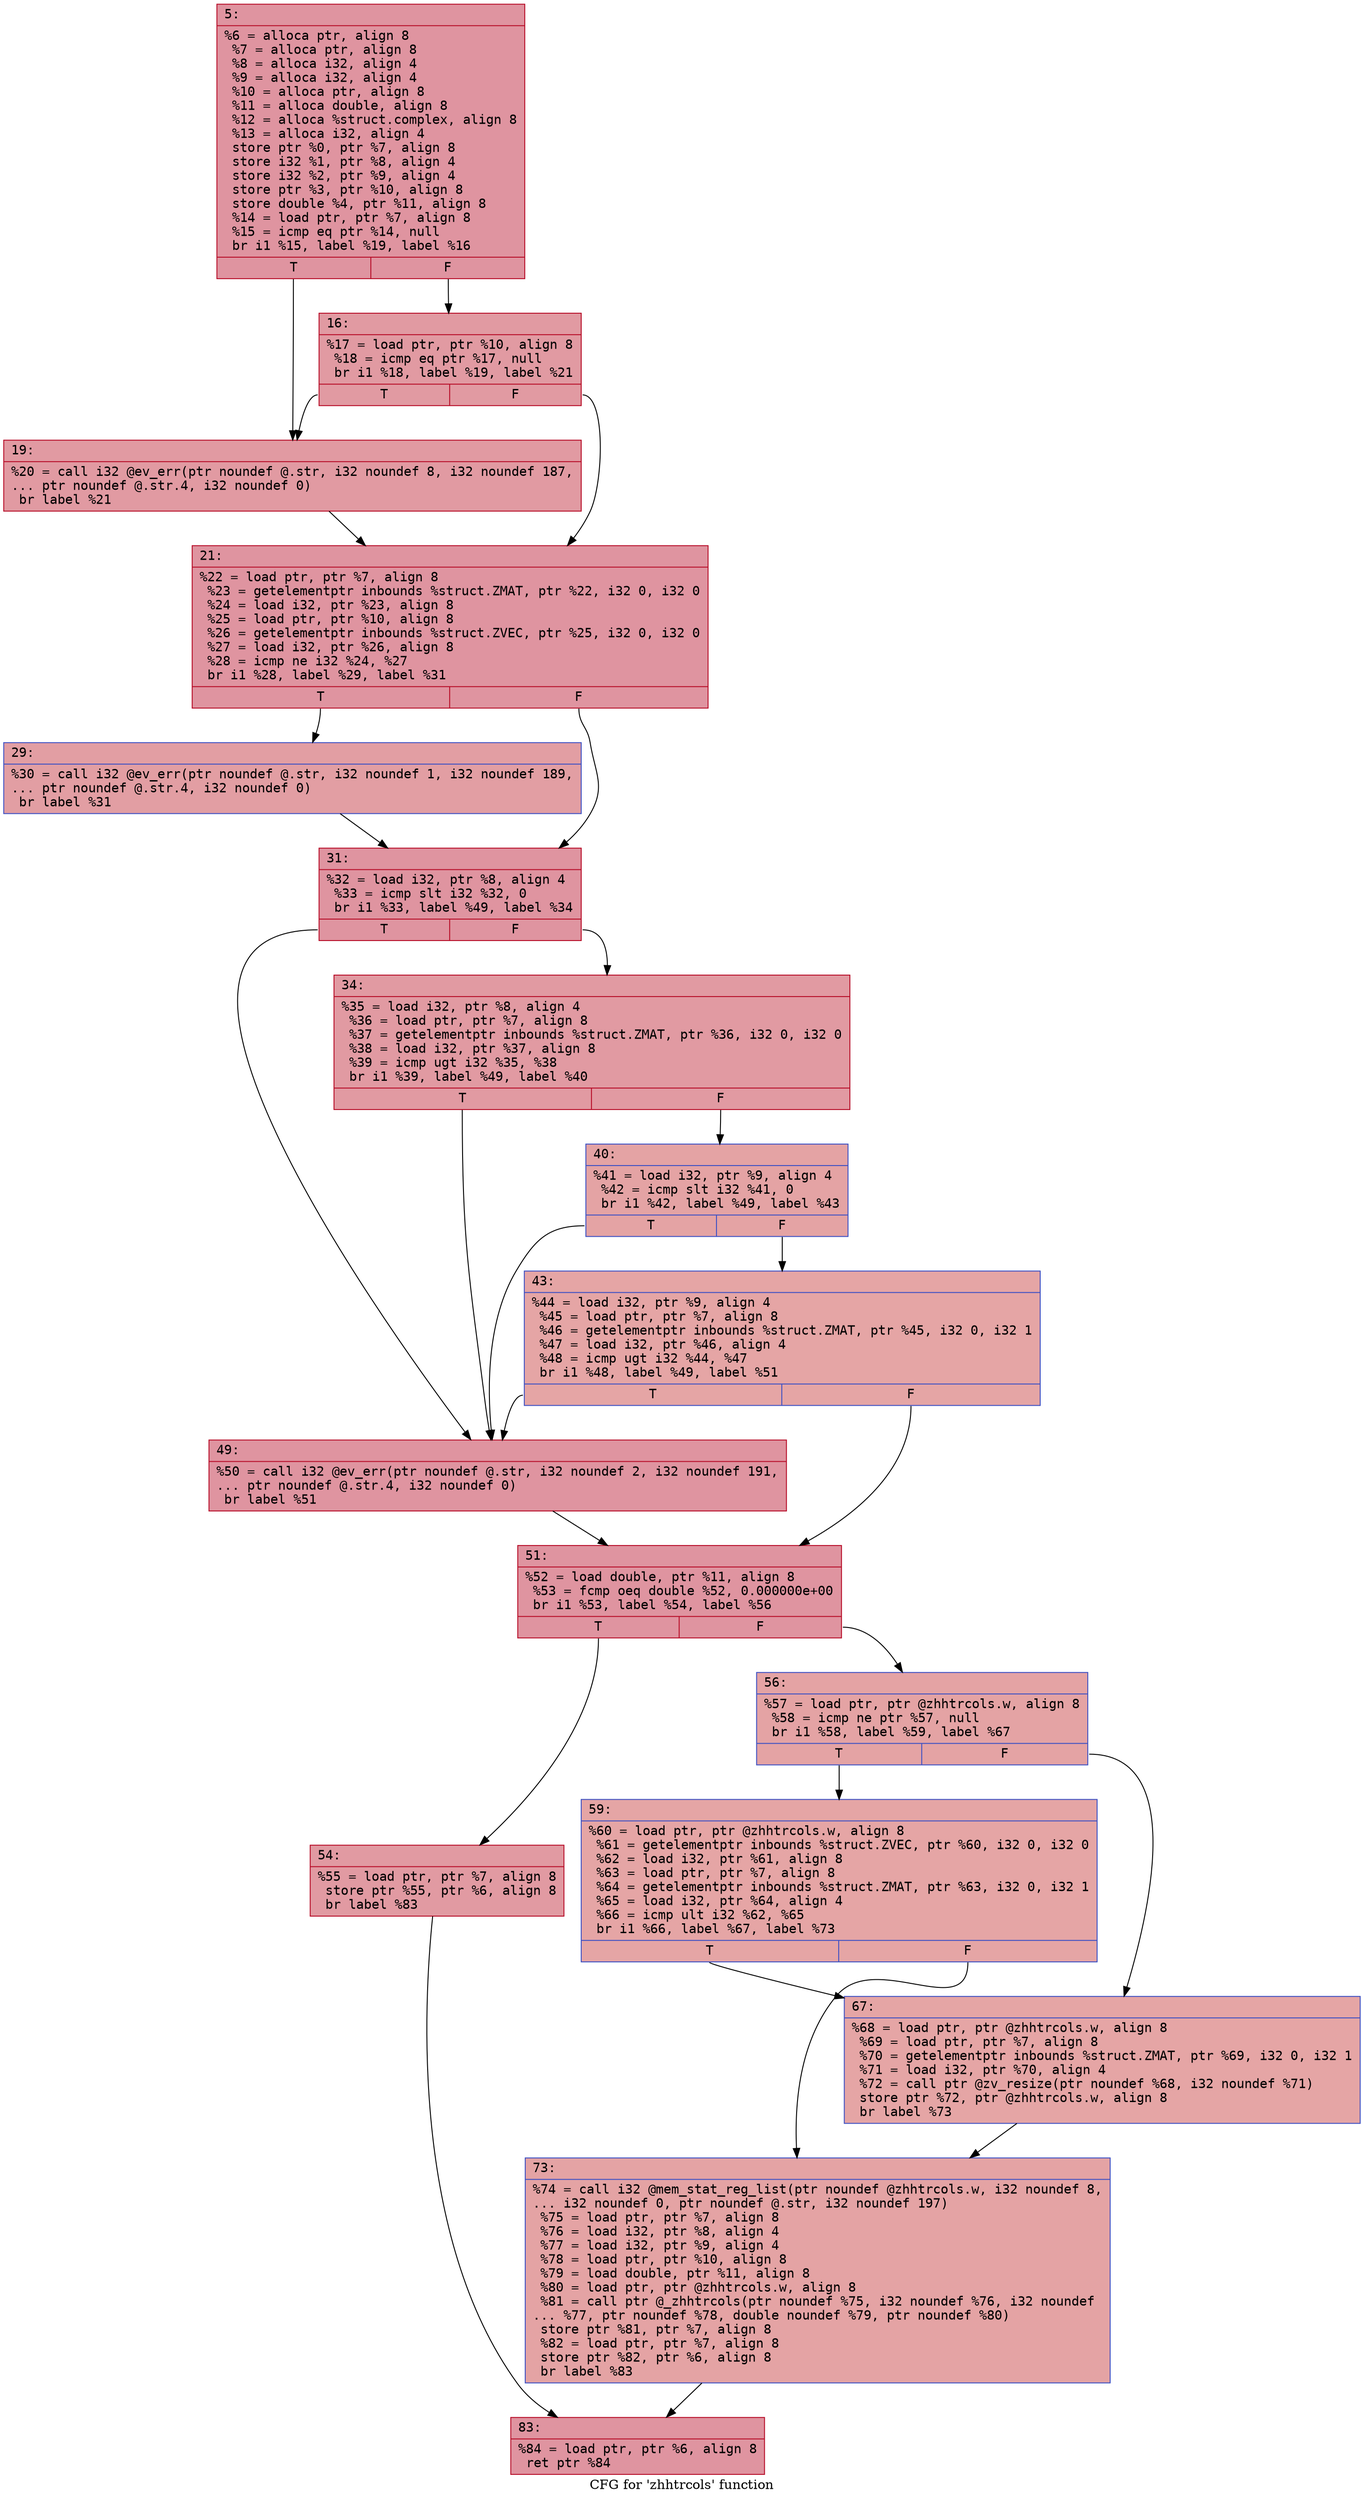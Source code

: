 digraph "CFG for 'zhhtrcols' function" {
	label="CFG for 'zhhtrcols' function";

	Node0x600003c36c10 [shape=record,color="#b70d28ff", style=filled, fillcolor="#b70d2870" fontname="Courier",label="{5:\l|  %6 = alloca ptr, align 8\l  %7 = alloca ptr, align 8\l  %8 = alloca i32, align 4\l  %9 = alloca i32, align 4\l  %10 = alloca ptr, align 8\l  %11 = alloca double, align 8\l  %12 = alloca %struct.complex, align 8\l  %13 = alloca i32, align 4\l  store ptr %0, ptr %7, align 8\l  store i32 %1, ptr %8, align 4\l  store i32 %2, ptr %9, align 4\l  store ptr %3, ptr %10, align 8\l  store double %4, ptr %11, align 8\l  %14 = load ptr, ptr %7, align 8\l  %15 = icmp eq ptr %14, null\l  br i1 %15, label %19, label %16\l|{<s0>T|<s1>F}}"];
	Node0x600003c36c10:s0 -> Node0x600003c36cb0[tooltip="5 -> 19\nProbability 37.50%" ];
	Node0x600003c36c10:s1 -> Node0x600003c36c60[tooltip="5 -> 16\nProbability 62.50%" ];
	Node0x600003c36c60 [shape=record,color="#b70d28ff", style=filled, fillcolor="#bb1b2c70" fontname="Courier",label="{16:\l|  %17 = load ptr, ptr %10, align 8\l  %18 = icmp eq ptr %17, null\l  br i1 %18, label %19, label %21\l|{<s0>T|<s1>F}}"];
	Node0x600003c36c60:s0 -> Node0x600003c36cb0[tooltip="16 -> 19\nProbability 37.50%" ];
	Node0x600003c36c60:s1 -> Node0x600003c36d00[tooltip="16 -> 21\nProbability 62.50%" ];
	Node0x600003c36cb0 [shape=record,color="#b70d28ff", style=filled, fillcolor="#bb1b2c70" fontname="Courier",label="{19:\l|  %20 = call i32 @ev_err(ptr noundef @.str, i32 noundef 8, i32 noundef 187,\l... ptr noundef @.str.4, i32 noundef 0)\l  br label %21\l}"];
	Node0x600003c36cb0 -> Node0x600003c36d00[tooltip="19 -> 21\nProbability 100.00%" ];
	Node0x600003c36d00 [shape=record,color="#b70d28ff", style=filled, fillcolor="#b70d2870" fontname="Courier",label="{21:\l|  %22 = load ptr, ptr %7, align 8\l  %23 = getelementptr inbounds %struct.ZMAT, ptr %22, i32 0, i32 0\l  %24 = load i32, ptr %23, align 8\l  %25 = load ptr, ptr %10, align 8\l  %26 = getelementptr inbounds %struct.ZVEC, ptr %25, i32 0, i32 0\l  %27 = load i32, ptr %26, align 8\l  %28 = icmp ne i32 %24, %27\l  br i1 %28, label %29, label %31\l|{<s0>T|<s1>F}}"];
	Node0x600003c36d00:s0 -> Node0x600003c36d50[tooltip="21 -> 29\nProbability 50.00%" ];
	Node0x600003c36d00:s1 -> Node0x600003c36da0[tooltip="21 -> 31\nProbability 50.00%" ];
	Node0x600003c36d50 [shape=record,color="#3d50c3ff", style=filled, fillcolor="#be242e70" fontname="Courier",label="{29:\l|  %30 = call i32 @ev_err(ptr noundef @.str, i32 noundef 1, i32 noundef 189,\l... ptr noundef @.str.4, i32 noundef 0)\l  br label %31\l}"];
	Node0x600003c36d50 -> Node0x600003c36da0[tooltip="29 -> 31\nProbability 100.00%" ];
	Node0x600003c36da0 [shape=record,color="#b70d28ff", style=filled, fillcolor="#b70d2870" fontname="Courier",label="{31:\l|  %32 = load i32, ptr %8, align 4\l  %33 = icmp slt i32 %32, 0\l  br i1 %33, label %49, label %34\l|{<s0>T|<s1>F}}"];
	Node0x600003c36da0:s0 -> Node0x600003c36ee0[tooltip="31 -> 49\nProbability 37.50%" ];
	Node0x600003c36da0:s1 -> Node0x600003c36df0[tooltip="31 -> 34\nProbability 62.50%" ];
	Node0x600003c36df0 [shape=record,color="#b70d28ff", style=filled, fillcolor="#bb1b2c70" fontname="Courier",label="{34:\l|  %35 = load i32, ptr %8, align 4\l  %36 = load ptr, ptr %7, align 8\l  %37 = getelementptr inbounds %struct.ZMAT, ptr %36, i32 0, i32 0\l  %38 = load i32, ptr %37, align 8\l  %39 = icmp ugt i32 %35, %38\l  br i1 %39, label %49, label %40\l|{<s0>T|<s1>F}}"];
	Node0x600003c36df0:s0 -> Node0x600003c36ee0[tooltip="34 -> 49\nProbability 50.00%" ];
	Node0x600003c36df0:s1 -> Node0x600003c36e40[tooltip="34 -> 40\nProbability 50.00%" ];
	Node0x600003c36e40 [shape=record,color="#3d50c3ff", style=filled, fillcolor="#c32e3170" fontname="Courier",label="{40:\l|  %41 = load i32, ptr %9, align 4\l  %42 = icmp slt i32 %41, 0\l  br i1 %42, label %49, label %43\l|{<s0>T|<s1>F}}"];
	Node0x600003c36e40:s0 -> Node0x600003c36ee0[tooltip="40 -> 49\nProbability 37.50%" ];
	Node0x600003c36e40:s1 -> Node0x600003c36e90[tooltip="40 -> 43\nProbability 62.50%" ];
	Node0x600003c36e90 [shape=record,color="#3d50c3ff", style=filled, fillcolor="#c5333470" fontname="Courier",label="{43:\l|  %44 = load i32, ptr %9, align 4\l  %45 = load ptr, ptr %7, align 8\l  %46 = getelementptr inbounds %struct.ZMAT, ptr %45, i32 0, i32 1\l  %47 = load i32, ptr %46, align 4\l  %48 = icmp ugt i32 %44, %47\l  br i1 %48, label %49, label %51\l|{<s0>T|<s1>F}}"];
	Node0x600003c36e90:s0 -> Node0x600003c36ee0[tooltip="43 -> 49\nProbability 50.00%" ];
	Node0x600003c36e90:s1 -> Node0x600003c36f30[tooltip="43 -> 51\nProbability 50.00%" ];
	Node0x600003c36ee0 [shape=record,color="#b70d28ff", style=filled, fillcolor="#b70d2870" fontname="Courier",label="{49:\l|  %50 = call i32 @ev_err(ptr noundef @.str, i32 noundef 2, i32 noundef 191,\l... ptr noundef @.str.4, i32 noundef 0)\l  br label %51\l}"];
	Node0x600003c36ee0 -> Node0x600003c36f30[tooltip="49 -> 51\nProbability 100.00%" ];
	Node0x600003c36f30 [shape=record,color="#b70d28ff", style=filled, fillcolor="#b70d2870" fontname="Courier",label="{51:\l|  %52 = load double, ptr %11, align 8\l  %53 = fcmp oeq double %52, 0.000000e+00\l  br i1 %53, label %54, label %56\l|{<s0>T|<s1>F}}"];
	Node0x600003c36f30:s0 -> Node0x600003c36f80[tooltip="51 -> 54\nProbability 62.50%" ];
	Node0x600003c36f30:s1 -> Node0x600003c36fd0[tooltip="51 -> 56\nProbability 37.50%" ];
	Node0x600003c36f80 [shape=record,color="#b70d28ff", style=filled, fillcolor="#bb1b2c70" fontname="Courier",label="{54:\l|  %55 = load ptr, ptr %7, align 8\l  store ptr %55, ptr %6, align 8\l  br label %83\l}"];
	Node0x600003c36f80 -> Node0x600003c37110[tooltip="54 -> 83\nProbability 100.00%" ];
	Node0x600003c36fd0 [shape=record,color="#3d50c3ff", style=filled, fillcolor="#c32e3170" fontname="Courier",label="{56:\l|  %57 = load ptr, ptr @zhhtrcols.w, align 8\l  %58 = icmp ne ptr %57, null\l  br i1 %58, label %59, label %67\l|{<s0>T|<s1>F}}"];
	Node0x600003c36fd0:s0 -> Node0x600003c37020[tooltip="56 -> 59\nProbability 62.50%" ];
	Node0x600003c36fd0:s1 -> Node0x600003c37070[tooltip="56 -> 67\nProbability 37.50%" ];
	Node0x600003c37020 [shape=record,color="#3d50c3ff", style=filled, fillcolor="#c5333470" fontname="Courier",label="{59:\l|  %60 = load ptr, ptr @zhhtrcols.w, align 8\l  %61 = getelementptr inbounds %struct.ZVEC, ptr %60, i32 0, i32 0\l  %62 = load i32, ptr %61, align 8\l  %63 = load ptr, ptr %7, align 8\l  %64 = getelementptr inbounds %struct.ZMAT, ptr %63, i32 0, i32 1\l  %65 = load i32, ptr %64, align 4\l  %66 = icmp ult i32 %62, %65\l  br i1 %66, label %67, label %73\l|{<s0>T|<s1>F}}"];
	Node0x600003c37020:s0 -> Node0x600003c37070[tooltip="59 -> 67\nProbability 50.00%" ];
	Node0x600003c37020:s1 -> Node0x600003c370c0[tooltip="59 -> 73\nProbability 50.00%" ];
	Node0x600003c37070 [shape=record,color="#3d50c3ff", style=filled, fillcolor="#c5333470" fontname="Courier",label="{67:\l|  %68 = load ptr, ptr @zhhtrcols.w, align 8\l  %69 = load ptr, ptr %7, align 8\l  %70 = getelementptr inbounds %struct.ZMAT, ptr %69, i32 0, i32 1\l  %71 = load i32, ptr %70, align 4\l  %72 = call ptr @zv_resize(ptr noundef %68, i32 noundef %71)\l  store ptr %72, ptr @zhhtrcols.w, align 8\l  br label %73\l}"];
	Node0x600003c37070 -> Node0x600003c370c0[tooltip="67 -> 73\nProbability 100.00%" ];
	Node0x600003c370c0 [shape=record,color="#3d50c3ff", style=filled, fillcolor="#c32e3170" fontname="Courier",label="{73:\l|  %74 = call i32 @mem_stat_reg_list(ptr noundef @zhhtrcols.w, i32 noundef 8,\l... i32 noundef 0, ptr noundef @.str, i32 noundef 197)\l  %75 = load ptr, ptr %7, align 8\l  %76 = load i32, ptr %8, align 4\l  %77 = load i32, ptr %9, align 4\l  %78 = load ptr, ptr %10, align 8\l  %79 = load double, ptr %11, align 8\l  %80 = load ptr, ptr @zhhtrcols.w, align 8\l  %81 = call ptr @_zhhtrcols(ptr noundef %75, i32 noundef %76, i32 noundef\l... %77, ptr noundef %78, double noundef %79, ptr noundef %80)\l  store ptr %81, ptr %7, align 8\l  %82 = load ptr, ptr %7, align 8\l  store ptr %82, ptr %6, align 8\l  br label %83\l}"];
	Node0x600003c370c0 -> Node0x600003c37110[tooltip="73 -> 83\nProbability 100.00%" ];
	Node0x600003c37110 [shape=record,color="#b70d28ff", style=filled, fillcolor="#b70d2870" fontname="Courier",label="{83:\l|  %84 = load ptr, ptr %6, align 8\l  ret ptr %84\l}"];
}
